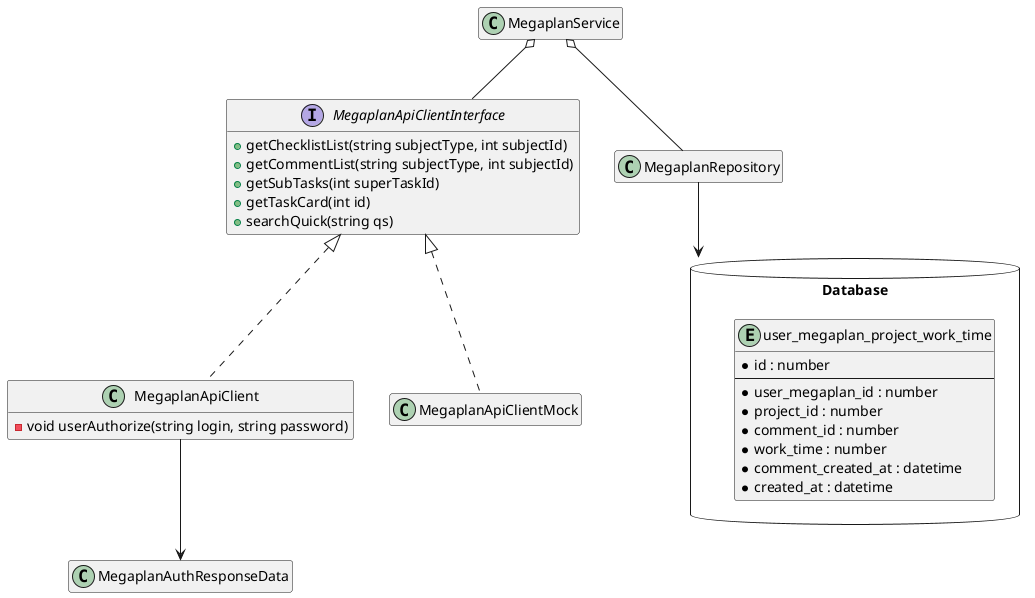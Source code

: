 @startuml Megaplan Integration Module

hide empty members

interface MegaplanApiClientInterface {
    + getChecklistList(string subjectType, int subjectId)
    + getCommentList(string subjectType, int subjectId)
    + getSubTasks(int superTaskId)
    + getTaskCard(int id)
    + searchQuick(string qs)
}

class MegaplanApiClient implements MegaplanApiClientInterface {
    - void userAuthorize(string login, string password)
}

class MegaplanApiClientMock implements MegaplanApiClientInterface
class MegaplanService
class MegaplanAuthResponseData
class MegaplanRepository

MegaplanService o-- MegaplanApiClientInterface
MegaplanService o-- MegaplanRepository

MegaplanApiClient --> MegaplanAuthResponseData

MegaplanRepository --> Database

package Database <<Database>> {
    entity user_megaplan_project_work_time {
        * id : number
        --
        * user_megaplan_id : number
        * project_id : number
        * comment_id : number
        * work_time : number
        * comment_created_at : datetime
        * created_at : datetime
    }
}

@enduml